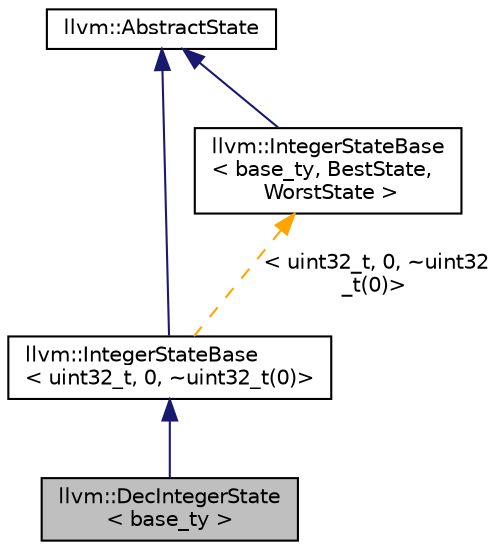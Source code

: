 digraph "llvm::DecIntegerState&lt; base_ty &gt;"
{
 // LATEX_PDF_SIZE
  bgcolor="transparent";
  edge [fontname="Helvetica",fontsize="10",labelfontname="Helvetica",labelfontsize="10"];
  node [fontname="Helvetica",fontsize="10",shape=record];
  Node1 [label="llvm::DecIntegerState\l\< base_ty \>",height=0.2,width=0.4,color="black", fillcolor="grey75", style="filled", fontcolor="black",tooltip="Specialization of the integer state for a decreasing value, hence 0 is the best state and ~0u the wor..."];
  Node2 -> Node1 [dir="back",color="midnightblue",fontsize="10",style="solid",fontname="Helvetica"];
  Node2 [label="llvm::IntegerStateBase\l\< uint32_t, 0, ~uint32_t(0)\>",height=0.2,width=0.4,color="black",URL="$structllvm_1_1IntegerStateBase.html",tooltip=" "];
  Node3 -> Node2 [dir="back",color="midnightblue",fontsize="10",style="solid",fontname="Helvetica"];
  Node3 [label="llvm::AbstractState",height=0.2,width=0.4,color="black",URL="$structllvm_1_1AbstractState.html",tooltip="An interface to query the internal state of an abstract attribute."];
  Node4 -> Node2 [dir="back",color="orange",fontsize="10",style="dashed",label=" \< uint32_t, 0, ~uint32\l_t(0)\>" ,fontname="Helvetica"];
  Node4 [label="llvm::IntegerStateBase\l\< base_ty, BestState,\l WorstState \>",height=0.2,width=0.4,color="black",URL="$structllvm_1_1IntegerStateBase.html",tooltip="Simple state with integers encoding."];
  Node3 -> Node4 [dir="back",color="midnightblue",fontsize="10",style="solid",fontname="Helvetica"];
}
